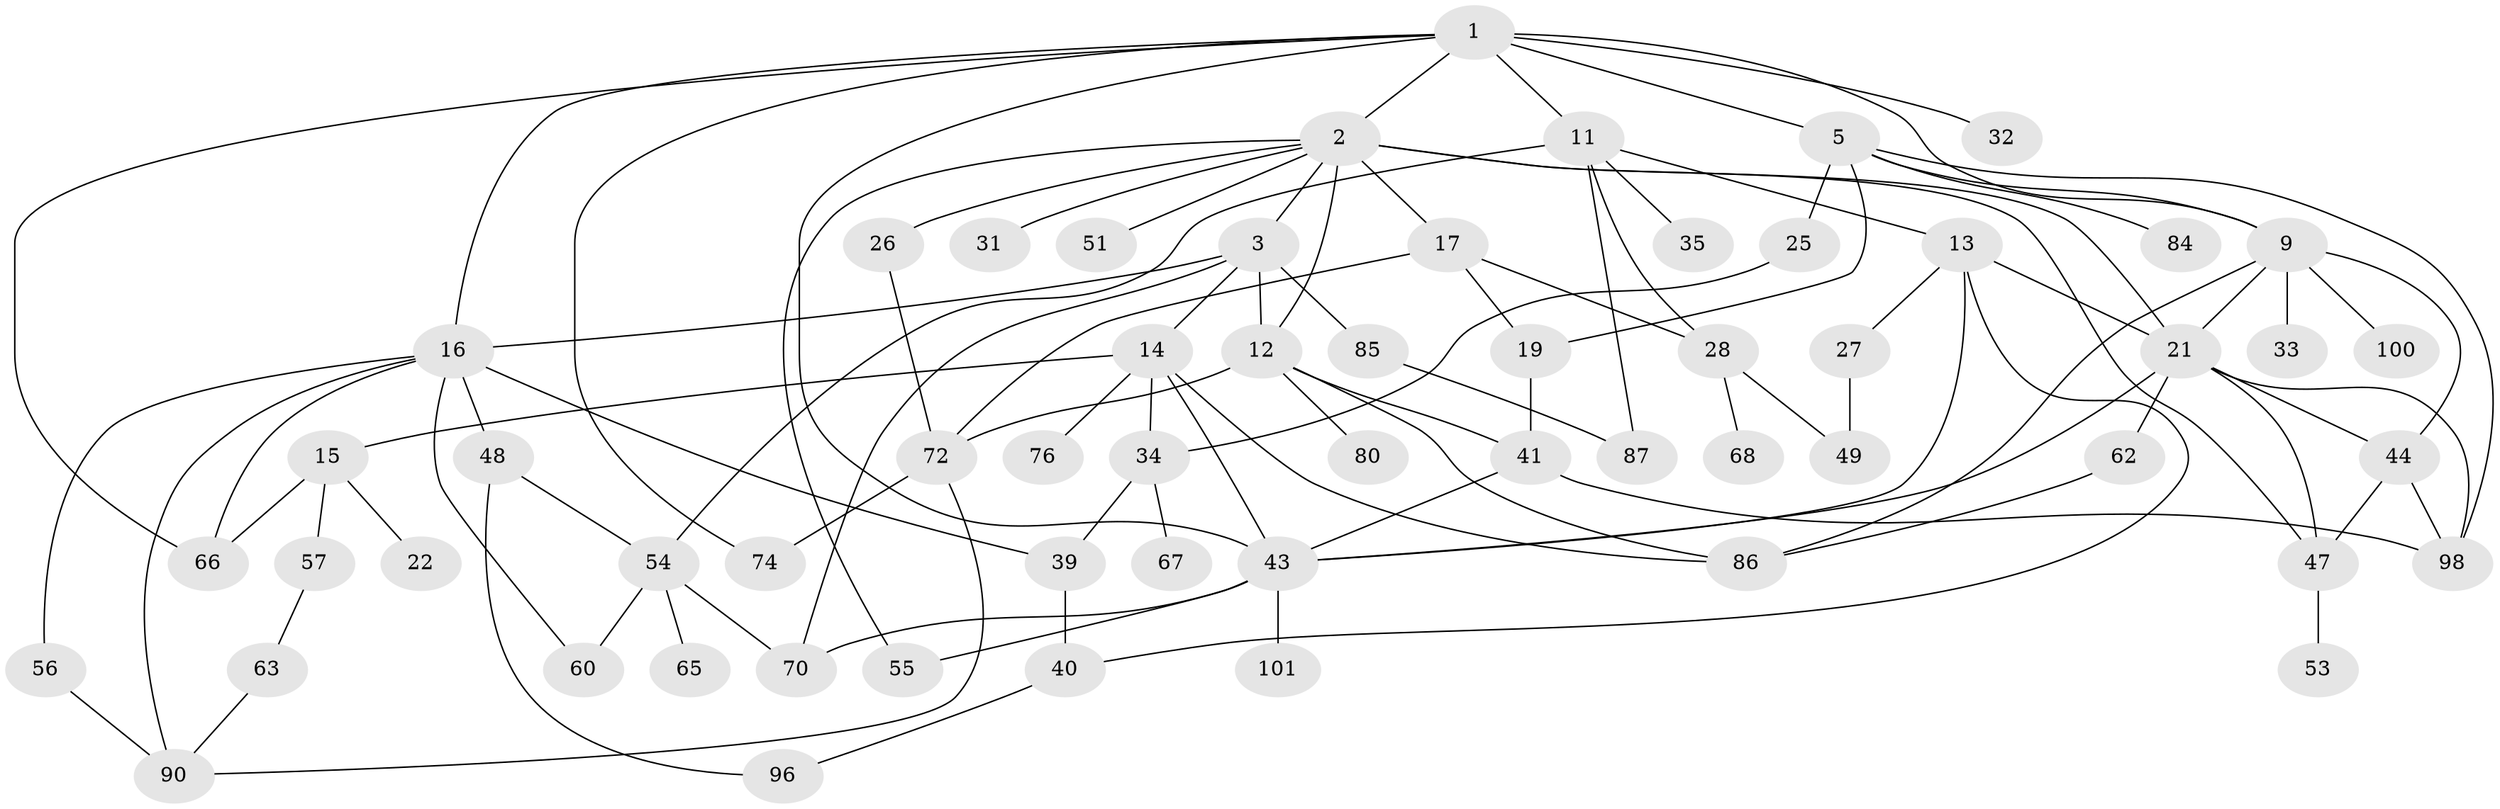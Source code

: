 // original degree distribution, {4: 0.1271186440677966, 5: 0.07627118644067797, 3: 0.2033898305084746, 6: 0.03389830508474576, 9: 0.00847457627118644, 7: 0.01694915254237288, 1: 0.22033898305084745, 2: 0.3135593220338983}
// Generated by graph-tools (version 1.1) at 2025/13/03/09/25 04:13:33]
// undirected, 59 vertices, 98 edges
graph export_dot {
graph [start="1"]
  node [color=gray90,style=filled];
  1 [super="+38+4"];
  2 [super="+10"];
  3 [super="+8"];
  5 [super="+20"];
  9 [super="+30+18+73"];
  11 [super="+45+36"];
  12 [super="+95+29"];
  13 [super="+103"];
  14 [super="+58+118"];
  15;
  16 [super="+77+37"];
  17 [super="+91"];
  19;
  21 [super="+23+42"];
  22;
  25 [super="+46"];
  26;
  27;
  28 [super="+97"];
  31;
  32;
  33;
  34 [super="+61+64+69"];
  35;
  39 [super="+102"];
  40 [super="+88"];
  41;
  43 [super="+59"];
  44 [super="+111"];
  47;
  48 [super="+79"];
  49 [super="+106"];
  51;
  53;
  54 [super="+75"];
  55;
  56 [super="+117"];
  57;
  60;
  62 [super="+92"];
  63;
  65;
  66 [super="+93"];
  67;
  68;
  70;
  72;
  74 [super="+83"];
  76;
  80;
  84 [super="+107"];
  85;
  86 [super="+113"];
  87 [super="+112"];
  90 [super="+108"];
  96 [super="+116"];
  98 [super="+115"];
  100;
  101;
  1 -- 2;
  1 -- 66;
  1 -- 9;
  1 -- 32;
  1 -- 16;
  1 -- 5 [weight=2];
  1 -- 43;
  1 -- 74;
  1 -- 11;
  2 -- 3;
  2 -- 47;
  2 -- 17;
  2 -- 51;
  2 -- 21 [weight=2];
  2 -- 55;
  2 -- 26;
  2 -- 31;
  2 -- 12;
  3 -- 12;
  3 -- 70;
  3 -- 16;
  3 -- 85;
  3 -- 14;
  5 -- 9;
  5 -- 19;
  5 -- 98;
  5 -- 84;
  5 -- 25;
  9 -- 44 [weight=2];
  9 -- 33 [weight=2];
  9 -- 21;
  9 -- 86;
  9 -- 100;
  11 -- 13;
  11 -- 35;
  11 -- 87;
  11 -- 54;
  11 -- 28;
  12 -- 86;
  12 -- 41 [weight=2];
  12 -- 72;
  12 -- 80;
  13 -- 27;
  13 -- 40;
  13 -- 21;
  13 -- 43;
  14 -- 15;
  14 -- 76;
  14 -- 86;
  14 -- 34;
  14 -- 43;
  15 -- 22;
  15 -- 57;
  15 -- 66;
  16 -- 39;
  16 -- 48;
  16 -- 66;
  16 -- 56;
  16 -- 60;
  16 -- 90;
  17 -- 28;
  17 -- 19;
  17 -- 72;
  19 -- 41;
  21 -- 44;
  21 -- 62;
  21 -- 98;
  21 -- 47;
  21 -- 43;
  25 -- 34;
  26 -- 72;
  27 -- 49;
  28 -- 49;
  28 -- 68;
  34 -- 67;
  34 -- 39;
  39 -- 40;
  40 -- 96;
  41 -- 43;
  41 -- 98;
  43 -- 70;
  43 -- 101;
  43 -- 55;
  44 -- 98;
  44 -- 47;
  47 -- 53;
  48 -- 96;
  48 -- 54;
  54 -- 65;
  54 -- 60;
  54 -- 70;
  56 -- 90;
  57 -- 63;
  62 -- 86;
  63 -- 90;
  72 -- 74;
  72 -- 90;
  85 -- 87;
}
